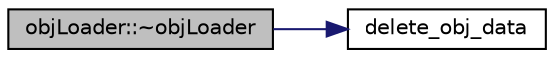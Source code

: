digraph "objLoader::~objLoader"
{
  edge [fontname="Helvetica",fontsize="10",labelfontname="Helvetica",labelfontsize="10"];
  node [fontname="Helvetica",fontsize="10",shape=record];
  rankdir="LR";
  Node1 [label="objLoader::~objLoader",height=0.2,width=0.4,color="black", fillcolor="grey75", style="filled" fontcolor="black"];
  Node1 -> Node2 [color="midnightblue",fontsize="10",style="solid",fontname="Helvetica"];
  Node2 [label="delete_obj_data",height=0.2,width=0.4,color="black", fillcolor="white", style="filled",URL="$obj__parser_8cpp.html#a33e064339f92a28768e6249d9b56a15d"];
}
